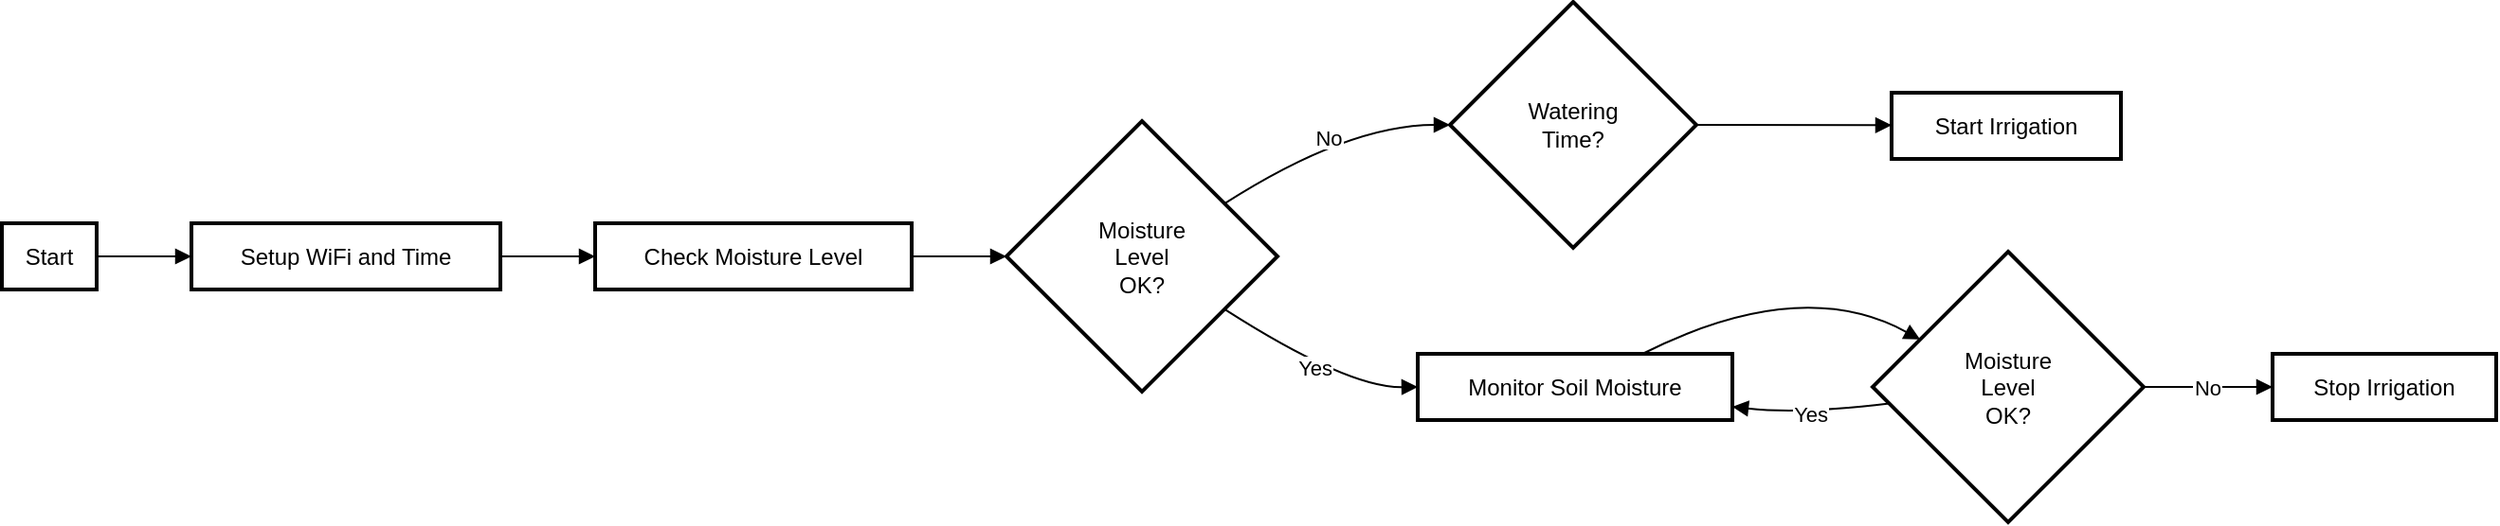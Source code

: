 <mxfile version="24.6.4" type="github">
  <diagram name="Page-1" id="A01ycETtawnq-0EfImxO">
    <mxGraphModel>
      <root>
        <mxCell id="0" />
        <mxCell id="1" parent="0" />
        <mxCell id="2" value="Start" style="whiteSpace=wrap;strokeWidth=2;" vertex="1" parent="1">
          <mxGeometry y="117" width="50" height="35" as="geometry" />
        </mxCell>
        <mxCell id="3" value="Setup WiFi and Time" style="whiteSpace=wrap;strokeWidth=2;" vertex="1" parent="1">
          <mxGeometry x="100" y="117" width="163" height="35" as="geometry" />
        </mxCell>
        <mxCell id="4" value="Check Moisture Level" style="whiteSpace=wrap;strokeWidth=2;" vertex="1" parent="1">
          <mxGeometry x="313" y="117" width="167" height="35" as="geometry" />
        </mxCell>
        <mxCell id="5" value="Moisture &#xa; Level &#xa; OK?" style="rhombus;strokeWidth=2;whiteSpace=wrap;" vertex="1" parent="1">
          <mxGeometry x="530" y="63" width="143" height="143" as="geometry" />
        </mxCell>
        <mxCell id="6" value="Watering &#xa; Time?" style="rhombus;strokeWidth=2;whiteSpace=wrap;" vertex="1" parent="1">
          <mxGeometry x="764" width="130" height="130" as="geometry" />
        </mxCell>
        <mxCell id="7" value="Start Irrigation" style="whiteSpace=wrap;strokeWidth=2;" vertex="1" parent="1">
          <mxGeometry x="997" y="48" width="121" height="35" as="geometry" />
        </mxCell>
        <mxCell id="8" value="Monitor Soil Moisture" style="whiteSpace=wrap;strokeWidth=2;" vertex="1" parent="1">
          <mxGeometry x="747" y="186" width="166" height="35" as="geometry" />
        </mxCell>
        <mxCell id="9" value="Moisture &#xa; Level &#xa; OK?" style="rhombus;strokeWidth=2;whiteSpace=wrap;" vertex="1" parent="1">
          <mxGeometry x="987" y="132" width="143" height="143" as="geometry" />
        </mxCell>
        <mxCell id="10" value="Stop Irrigation" style="whiteSpace=wrap;strokeWidth=2;" vertex="1" parent="1">
          <mxGeometry x="1198" y="186" width="118" height="35" as="geometry" />
        </mxCell>
        <mxCell id="11" value="" style="curved=1;startArrow=none;endArrow=block;exitX=1;exitY=0.5;entryX=0;entryY=0.5;" edge="1" parent="1" source="2" target="3">
          <mxGeometry relative="1" as="geometry">
            <Array as="points" />
          </mxGeometry>
        </mxCell>
        <mxCell id="12" value="" style="curved=1;startArrow=none;endArrow=block;exitX=1;exitY=0.5;entryX=0;entryY=0.5;" edge="1" parent="1" source="3" target="4">
          <mxGeometry relative="1" as="geometry">
            <Array as="points" />
          </mxGeometry>
        </mxCell>
        <mxCell id="13" value="" style="curved=1;startArrow=none;endArrow=block;exitX=1;exitY=0.5;entryX=0;entryY=0.5;" edge="1" parent="1" source="4" target="5">
          <mxGeometry relative="1" as="geometry">
            <Array as="points" />
          </mxGeometry>
        </mxCell>
        <mxCell id="14" value="No" style="curved=1;startArrow=none;endArrow=block;exitX=1;exitY=0.18;entryX=0;entryY=0.5;" edge="1" parent="1" source="5" target="6">
          <mxGeometry relative="1" as="geometry">
            <Array as="points">
              <mxPoint x="710" y="65" />
            </Array>
          </mxGeometry>
        </mxCell>
        <mxCell id="15" value="Yes" style="curved=1;startArrow=none;endArrow=block;exitX=1;exitY=0.82;entryX=0;entryY=0.5;" edge="1" parent="1" source="5" target="8">
          <mxGeometry relative="1" as="geometry">
            <Array as="points">
              <mxPoint x="710" y="204" />
            </Array>
          </mxGeometry>
        </mxCell>
        <mxCell id="16" value="" style="curved=1;startArrow=none;endArrow=block;exitX=1;exitY=0.5;entryX=0;entryY=0.49;" edge="1" parent="1" source="6" target="7">
          <mxGeometry relative="1" as="geometry">
            <Array as="points" />
          </mxGeometry>
        </mxCell>
        <mxCell id="17" value="" style="curved=1;startArrow=none;endArrow=block;exitX=0.71;exitY=0.01;entryX=0;entryY=0.23;" edge="1" parent="1" source="8" target="9">
          <mxGeometry relative="1" as="geometry">
            <Array as="points">
              <mxPoint x="949" y="144" />
            </Array>
          </mxGeometry>
        </mxCell>
        <mxCell id="18" value="No" style="curved=1;startArrow=none;endArrow=block;exitX=0.99;exitY=0.5;entryX=0;entryY=0.5;" edge="1" parent="1" source="9" target="10">
          <mxGeometry relative="1" as="geometry">
            <Array as="points" />
          </mxGeometry>
        </mxCell>
        <mxCell id="19" value="Yes" style="curved=1;startArrow=none;endArrow=block;exitX=0;exitY=0.57;entryX=1;entryY=0.8;" edge="1" parent="1" source="9" target="8">
          <mxGeometry relative="1" as="geometry">
            <Array as="points">
              <mxPoint x="949" y="218" />
            </Array>
          </mxGeometry>
        </mxCell>
      </root>
    </mxGraphModel>
  </diagram>
</mxfile>

